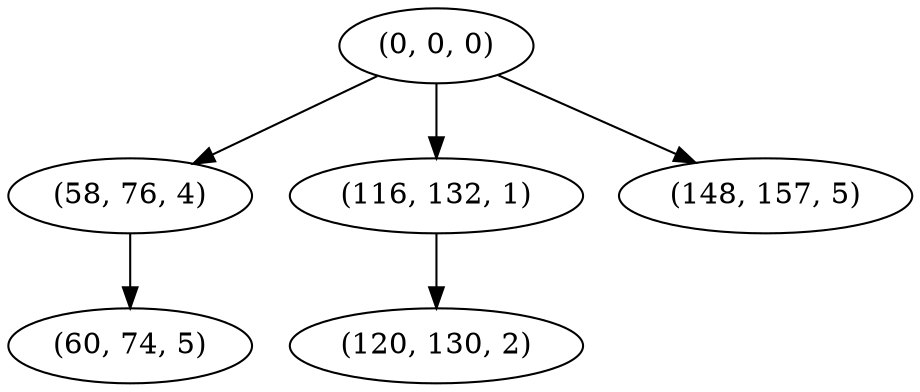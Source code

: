 digraph tree {
    "(0, 0, 0)";
    "(58, 76, 4)";
    "(60, 74, 5)";
    "(116, 132, 1)";
    "(120, 130, 2)";
    "(148, 157, 5)";
    "(0, 0, 0)" -> "(58, 76, 4)";
    "(0, 0, 0)" -> "(116, 132, 1)";
    "(0, 0, 0)" -> "(148, 157, 5)";
    "(58, 76, 4)" -> "(60, 74, 5)";
    "(116, 132, 1)" -> "(120, 130, 2)";
}
